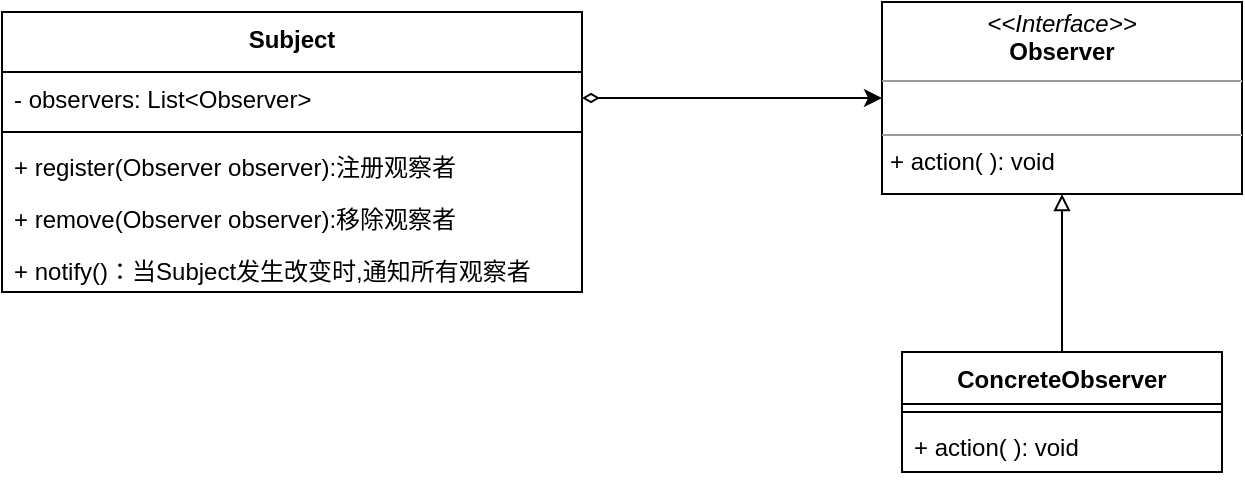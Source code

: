 <mxfile version="15.2.7" type="device"><diagram id="lpA1h_PmwbAu4pykITuT" name="第 1 页"><mxGraphModel dx="1024" dy="592" grid="1" gridSize="10" guides="1" tooltips="1" connect="1" arrows="1" fold="1" page="1" pageScale="1" pageWidth="827" pageHeight="1169" math="0" shadow="0"><root><mxCell id="0"/><mxCell id="1" parent="0"/><mxCell id="v6aBCqycFx6__5h6_MyL-1" value="Subject" style="swimlane;fontStyle=1;align=center;verticalAlign=top;childLayout=stackLayout;horizontal=1;startSize=30;horizontalStack=0;resizeParent=1;resizeParentMax=0;resizeLast=0;collapsible=1;marginBottom=0;" vertex="1" parent="1"><mxGeometry x="120" y="130" width="290" height="140" as="geometry"/></mxCell><mxCell id="v6aBCqycFx6__5h6_MyL-2" value="- observers: List&lt;Observer&gt;" style="text;strokeColor=none;fillColor=none;align=left;verticalAlign=top;spacingLeft=4;spacingRight=4;overflow=hidden;rotatable=0;points=[[0,0.5],[1,0.5]];portConstraint=eastwest;" vertex="1" parent="v6aBCqycFx6__5h6_MyL-1"><mxGeometry y="30" width="290" height="26" as="geometry"/></mxCell><mxCell id="v6aBCqycFx6__5h6_MyL-3" value="" style="line;strokeWidth=1;fillColor=none;align=left;verticalAlign=middle;spacingTop=-1;spacingLeft=3;spacingRight=3;rotatable=0;labelPosition=right;points=[];portConstraint=eastwest;" vertex="1" parent="v6aBCqycFx6__5h6_MyL-1"><mxGeometry y="56" width="290" height="8" as="geometry"/></mxCell><mxCell id="v6aBCqycFx6__5h6_MyL-4" value="+ register(Observer observer):注册观察者" style="text;strokeColor=none;fillColor=none;align=left;verticalAlign=top;spacingLeft=4;spacingRight=4;overflow=hidden;rotatable=0;points=[[0,0.5],[1,0.5]];portConstraint=eastwest;" vertex="1" parent="v6aBCqycFx6__5h6_MyL-1"><mxGeometry y="64" width="290" height="26" as="geometry"/></mxCell><mxCell id="v6aBCqycFx6__5h6_MyL-5" value="+ remove(Observer observer):移除观察者" style="text;strokeColor=none;fillColor=none;align=left;verticalAlign=top;spacingLeft=4;spacingRight=4;overflow=hidden;rotatable=0;points=[[0,0.5],[1,0.5]];portConstraint=eastwest;" vertex="1" parent="v6aBCqycFx6__5h6_MyL-1"><mxGeometry y="90" width="290" height="26" as="geometry"/></mxCell><mxCell id="v6aBCqycFx6__5h6_MyL-6" value="+ notify()：当Subject发生改变时,通知所有观察者" style="text;strokeColor=none;fillColor=none;align=left;verticalAlign=top;spacingLeft=4;spacingRight=4;overflow=hidden;rotatable=0;points=[[0,0.5],[1,0.5]];portConstraint=eastwest;" vertex="1" parent="v6aBCqycFx6__5h6_MyL-1"><mxGeometry y="116" width="290" height="24" as="geometry"/></mxCell><mxCell id="v6aBCqycFx6__5h6_MyL-7" value="&lt;p style=&quot;margin: 0px ; margin-top: 4px ; text-align: center&quot;&gt;&lt;i&gt;&amp;lt;&amp;lt;Interface&amp;gt;&amp;gt;&lt;/i&gt;&lt;br&gt;&lt;b&gt;Observer&lt;/b&gt;&lt;/p&gt;&lt;hr size=&quot;1&quot;&gt;&lt;p style=&quot;margin: 0px ; margin-left: 4px&quot;&gt;&lt;br&gt;&lt;/p&gt;&lt;hr size=&quot;1&quot;&gt;&lt;p style=&quot;margin: 0px ; margin-left: 4px&quot;&gt;+ action( ): void&amp;nbsp;&lt;/p&gt;" style="verticalAlign=top;align=left;overflow=fill;fontSize=12;fontFamily=Helvetica;html=1;" vertex="1" parent="1"><mxGeometry x="560" y="125" width="180" height="96" as="geometry"/></mxCell><mxCell id="v6aBCqycFx6__5h6_MyL-13" style="edgeStyle=orthogonalEdgeStyle;rounded=0;orthogonalLoop=1;jettySize=auto;html=1;exitX=0.5;exitY=0;exitDx=0;exitDy=0;entryX=0.5;entryY=1;entryDx=0;entryDy=0;endArrow=block;endFill=0;" edge="1" parent="1" source="v6aBCqycFx6__5h6_MyL-9" target="v6aBCqycFx6__5h6_MyL-7"><mxGeometry relative="1" as="geometry"/></mxCell><mxCell id="v6aBCqycFx6__5h6_MyL-9" value="ConcreteObserver" style="swimlane;fontStyle=1;align=center;verticalAlign=top;childLayout=stackLayout;horizontal=1;startSize=26;horizontalStack=0;resizeParent=1;resizeParentMax=0;resizeLast=0;collapsible=1;marginBottom=0;" vertex="1" parent="1"><mxGeometry x="570" y="300" width="160" height="60" as="geometry"/></mxCell><mxCell id="v6aBCqycFx6__5h6_MyL-11" value="" style="line;strokeWidth=1;fillColor=none;align=left;verticalAlign=middle;spacingTop=-1;spacingLeft=3;spacingRight=3;rotatable=0;labelPosition=right;points=[];portConstraint=eastwest;" vertex="1" parent="v6aBCqycFx6__5h6_MyL-9"><mxGeometry y="26" width="160" height="8" as="geometry"/></mxCell><mxCell id="v6aBCqycFx6__5h6_MyL-12" value="+ action( ): void" style="text;strokeColor=none;fillColor=none;align=left;verticalAlign=top;spacingLeft=4;spacingRight=4;overflow=hidden;rotatable=0;points=[[0,0.5],[1,0.5]];portConstraint=eastwest;" vertex="1" parent="v6aBCqycFx6__5h6_MyL-9"><mxGeometry y="34" width="160" height="26" as="geometry"/></mxCell><mxCell id="v6aBCqycFx6__5h6_MyL-14" style="edgeStyle=orthogonalEdgeStyle;rounded=0;orthogonalLoop=1;jettySize=auto;html=1;exitX=1;exitY=0.5;exitDx=0;exitDy=0;entryX=0;entryY=0.5;entryDx=0;entryDy=0;endArrow=classic;endFill=1;startArrow=diamondThin;startFill=0;" edge="1" parent="1" source="v6aBCqycFx6__5h6_MyL-2" target="v6aBCqycFx6__5h6_MyL-7"><mxGeometry relative="1" as="geometry"/></mxCell></root></mxGraphModel></diagram></mxfile>